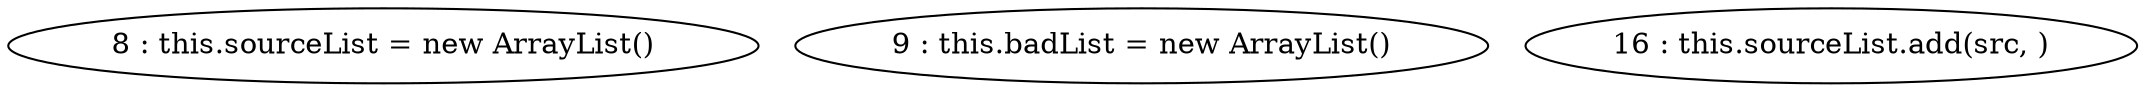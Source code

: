 digraph G {
"8 : this.sourceList = new ArrayList()"
"9 : this.badList = new ArrayList()"
"16 : this.sourceList.add(src, )"
}